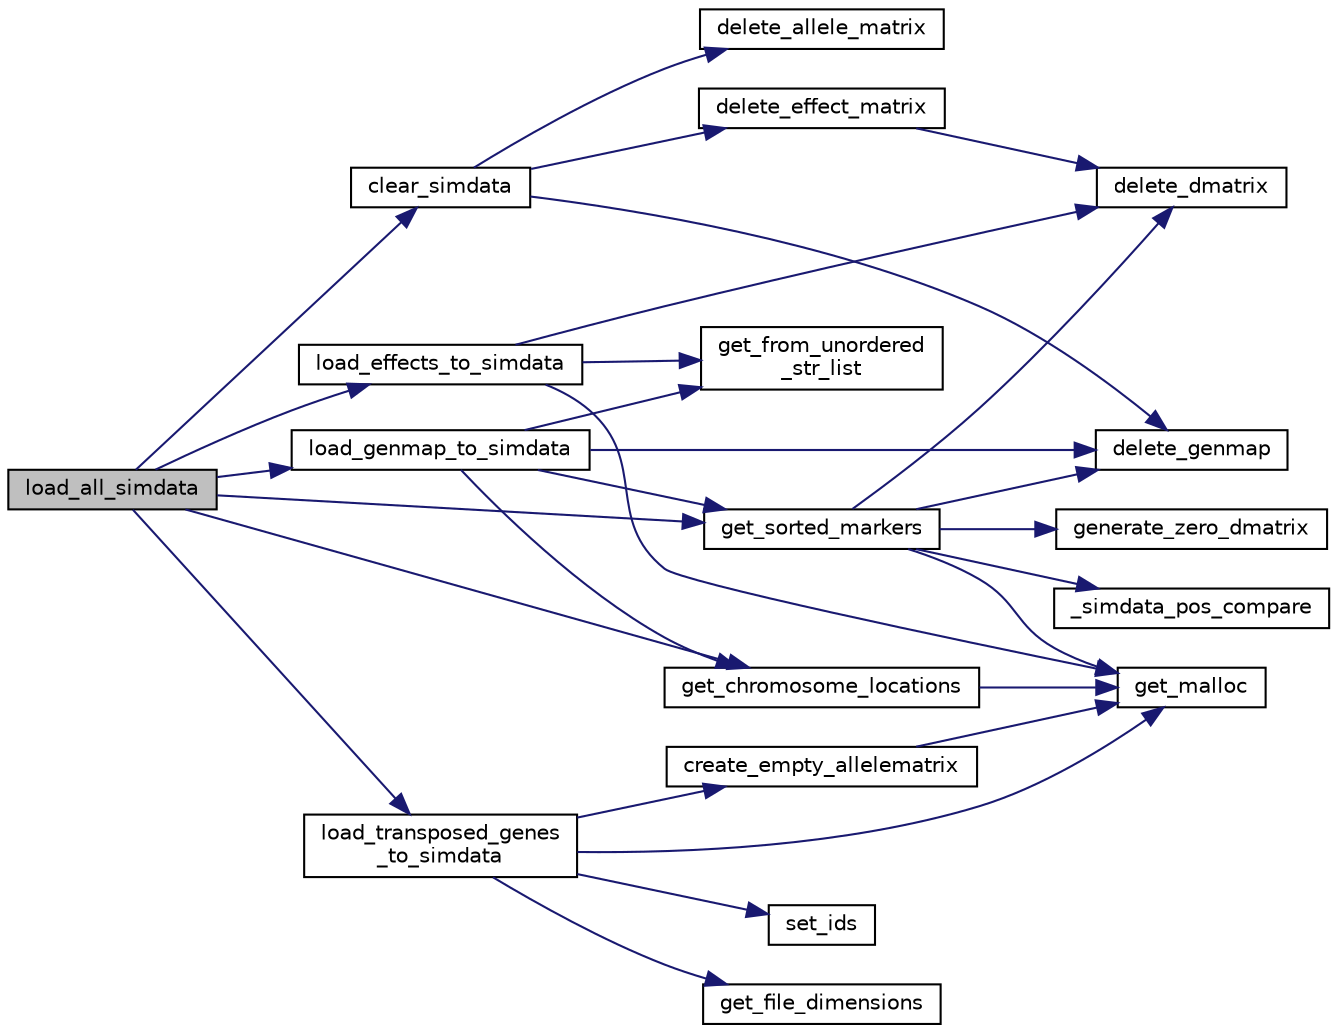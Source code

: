 digraph "load_all_simdata"
{
 // LATEX_PDF_SIZE
  edge [fontname="Helvetica",fontsize="10",labelfontname="Helvetica",labelfontsize="10"];
  node [fontname="Helvetica",fontsize="10",shape=record];
  rankdir="LR";
  Node1 [label="load_all_simdata",height=0.2,width=0.4,color="black", fillcolor="grey75", style="filled", fontcolor="black",tooltip="Populates a SimData combination from scratch with marker allele data, a genetic map,..."];
  Node1 -> Node2 [color="midnightblue",fontsize="10",style="solid",fontname="Helvetica"];
  Node2 [label="clear_simdata",height=0.2,width=0.4,color="black", fillcolor="white", style="filled",URL="$group__loaders.html#gac052ad3cb1f8975c21b28eea560a6e0b",tooltip="Clear a SimData object on the heap."];
  Node2 -> Node3 [color="midnightblue",fontsize="10",style="solid",fontname="Helvetica"];
  Node3 [label="delete_allele_matrix",height=0.2,width=0.4,color="black", fillcolor="white", style="filled",URL="$group__deletors.html#gadd4a9c17e8c3e59fc00eee25635b110f",tooltip="Deletes the full AlleleMatrix object and frees its memory."];
  Node2 -> Node4 [color="midnightblue",fontsize="10",style="solid",fontname="Helvetica"];
  Node4 [label="delete_effect_matrix",height=0.2,width=0.4,color="black", fillcolor="white", style="filled",URL="$group__deletors.html#ga961f4b0757752fee2bd08adde7ece8ad",tooltip="Deletes an EffectMatrix object and frees its memory."];
  Node4 -> Node5 [color="midnightblue",fontsize="10",style="solid",fontname="Helvetica"];
  Node5 [label="delete_dmatrix",height=0.2,width=0.4,color="black", fillcolor="white", style="filled",URL="$group__deletors.html#gaaf6542d59034f88f9e1ec48e5f053c4a",tooltip="Deletes a DecimalMatrix and frees its memory."];
  Node2 -> Node6 [color="midnightblue",fontsize="10",style="solid",fontname="Helvetica"];
  Node6 [label="delete_genmap",height=0.2,width=0.4,color="black", fillcolor="white", style="filled",URL="$group__deletors.html#gaaf7e12b92ec0f93bb3bc2ec67155bc94",tooltip="Deletes a GeneticMap object and frees its memory."];
  Node1 -> Node7 [color="midnightblue",fontsize="10",style="solid",fontname="Helvetica"];
  Node7 [label="get_chromosome_locations",height=0.2,width=0.4,color="black", fillcolor="white", style="filled",URL="$group__supporters.html#ga5e049945be5700a6d5a5654b6b332842",tooltip="Updates the chr_ends, n_chr and chr_lengths fields in SimData.map."];
  Node7 -> Node8 [color="midnightblue",fontsize="10",style="solid",fontname="Helvetica"];
  Node8 [label="get_malloc",height=0.2,width=0.4,color="black", fillcolor="white", style="filled",URL="$group__supporters.html#ga08d9e7703e6779d2122baa4309fca0ab",tooltip="Replace calls to malloc direct with this function, which errors and exits with status 2 if memory all..."];
  Node1 -> Node9 [color="midnightblue",fontsize="10",style="solid",fontname="Helvetica"];
  Node9 [label="get_sorted_markers",height=0.2,width=0.4,color="black", fillcolor="white", style="filled",URL="$group__supporters.html#gadebbfa88bf139ddca501ab158f3746c5",tooltip="Takes a SimData object, and sorts its markers, the rows of its parent gen AlleleMatrix (because they ..."];
  Node9 -> Node10 [color="midnightblue",fontsize="10",style="solid",fontname="Helvetica"];
  Node10 [label="_simdata_pos_compare",height=0.2,width=0.4,color="black", fillcolor="white", style="filled",URL="$group__supporters.html#ga80cab739edbd12bbd2ad1f9b77b27548",tooltip="Comparator function for qsort."];
  Node9 -> Node5 [color="midnightblue",fontsize="10",style="solid",fontname="Helvetica"];
  Node9 -> Node6 [color="midnightblue",fontsize="10",style="solid",fontname="Helvetica"];
  Node9 -> Node11 [color="midnightblue",fontsize="10",style="solid",fontname="Helvetica"];
  Node11 [label="generate_zero_dmatrix",height=0.2,width=0.4,color="black", fillcolor="white", style="filled",URL="$group__maths.html#gabf3f578b0aa59d5b68ccd0738dd6a9d1",tooltip="Generates a matrix of c columns, r rows with all 0."];
  Node9 -> Node8 [color="midnightblue",fontsize="10",style="solid",fontname="Helvetica"];
  Node1 -> Node12 [color="midnightblue",fontsize="10",style="solid",fontname="Helvetica"];
  Node12 [label="load_effects_to_simdata",height=0.2,width=0.4,color="black", fillcolor="white", style="filled",URL="$group__loaders.html#ga9d6b231bd6ddde82af66a5d276a2c739",tooltip="Populates a SimData combination with effect values."];
  Node12 -> Node5 [color="midnightblue",fontsize="10",style="solid",fontname="Helvetica"];
  Node12 -> Node13 [color="midnightblue",fontsize="10",style="solid",fontname="Helvetica"];
  Node13 [label="get_from_unordered\l_str_list",height=0.2,width=0.4,color="black", fillcolor="white", style="filled",URL="$group__supporters.html#gaed2ae969c3ce4ed1466a885dcc559472",tooltip="Returns the first located index in an array of strings where the string is the same as the string tar..."];
  Node12 -> Node8 [color="midnightblue",fontsize="10",style="solid",fontname="Helvetica"];
  Node1 -> Node14 [color="midnightblue",fontsize="10",style="solid",fontname="Helvetica"];
  Node14 [label="load_genmap_to_simdata",height=0.2,width=0.4,color="black", fillcolor="white", style="filled",URL="$group__loaders.html#ga8edb09b9b9eb27f84ac59cc4342ea855",tooltip="Populates a SimData combination with data from a genetic map."];
  Node14 -> Node6 [color="midnightblue",fontsize="10",style="solid",fontname="Helvetica"];
  Node14 -> Node7 [color="midnightblue",fontsize="10",style="solid",fontname="Helvetica"];
  Node14 -> Node13 [color="midnightblue",fontsize="10",style="solid",fontname="Helvetica"];
  Node14 -> Node9 [color="midnightblue",fontsize="10",style="solid",fontname="Helvetica"];
  Node1 -> Node15 [color="midnightblue",fontsize="10",style="solid",fontname="Helvetica"];
  Node15 [label="load_transposed_genes\l_to_simdata",height=0.2,width=0.4,color="black", fillcolor="white", style="filled",URL="$group__loaders.html#ga156666e21151a9f267e31598574366a6",tooltip="Populates a SimData combination with marker allele data."];
  Node15 -> Node16 [color="midnightblue",fontsize="10",style="solid",fontname="Helvetica"];
  Node16 [label="create_empty_allelematrix",height=0.2,width=0.4,color="black", fillcolor="white", style="filled",URL="$group__loaders.html#gaa7eaf69609ea4cb99cf61c9ac4e8f9fd",tooltip="Creator for an empty AlleleMatrix object of a given size."];
  Node16 -> Node8 [color="midnightblue",fontsize="10",style="solid",fontname="Helvetica"];
  Node15 -> Node17 [color="midnightblue",fontsize="10",style="solid",fontname="Helvetica"];
  Node17 [label="get_file_dimensions",height=0.2,width=0.4,color="black", fillcolor="white", style="filled",URL="$group__supporters.html#ga392c23248f22e9faf085198dbb1d8711",tooltip="Opens a table file and reads the number of columns and rows (including headers) separated by sep into..."];
  Node15 -> Node8 [color="midnightblue",fontsize="10",style="solid",fontname="Helvetica"];
  Node15 -> Node18 [color="midnightblue",fontsize="10",style="solid",fontname="Helvetica"];
  Node18 [label="set_ids",height=0.2,width=0.4,color="black", fillcolor="white", style="filled",URL="$group__supporters.html#ga076a7b5225f3bb1f0d7912715df393b3",tooltip="Allocate lifetime-unique ids to each genotype in the range of whole SimData indexes from_index to to_..."];
}
